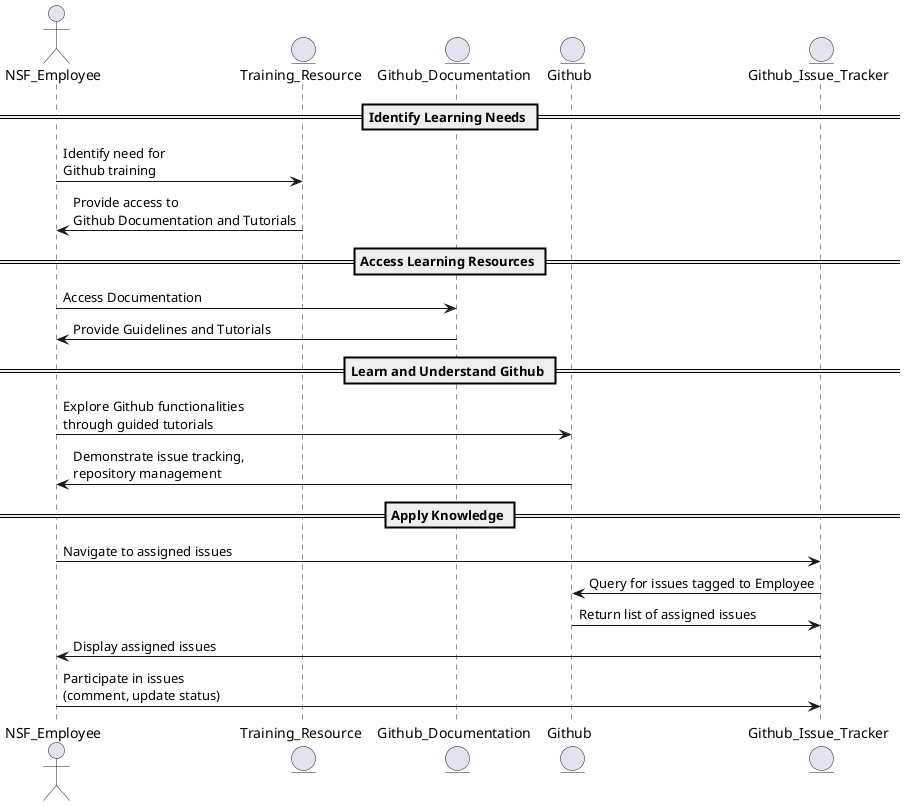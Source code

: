 @startuml
actor NSF_Employee as Employee
entity Training_Resource as Resource
entity Github_Documentation as  Documentation
entity Github as Github
entity Github_Issue_Tracker as Issue_Tracker

== Identify Learning Needs ==
Employee -> Resource : Identify need for \nGithub training
Resource -> Employee : Provide access to \nGithub Documentation and Tutorials

== Access Learning Resources ==
Employee -> Documentation : Access Documentation
Documentation -> Employee : Provide Guidelines and Tutorials

== Learn and Understand Github ==
Employee -> Github : Explore Github functionalities\nthrough guided tutorials
Github -> Employee : Demonstrate issue tracking,\nrepository management

== Apply Knowledge ==
Employee -> Issue_Tracker : Navigate to assigned issues
Issue_Tracker -> Github : Query for issues tagged to Employee
Github -> Issue_Tracker : Return list of assigned issues
Issue_Tracker -> Employee : Display assigned issues
Employee -> Issue_Tracker : Participate in issues\n(comment, update status)

@enduml